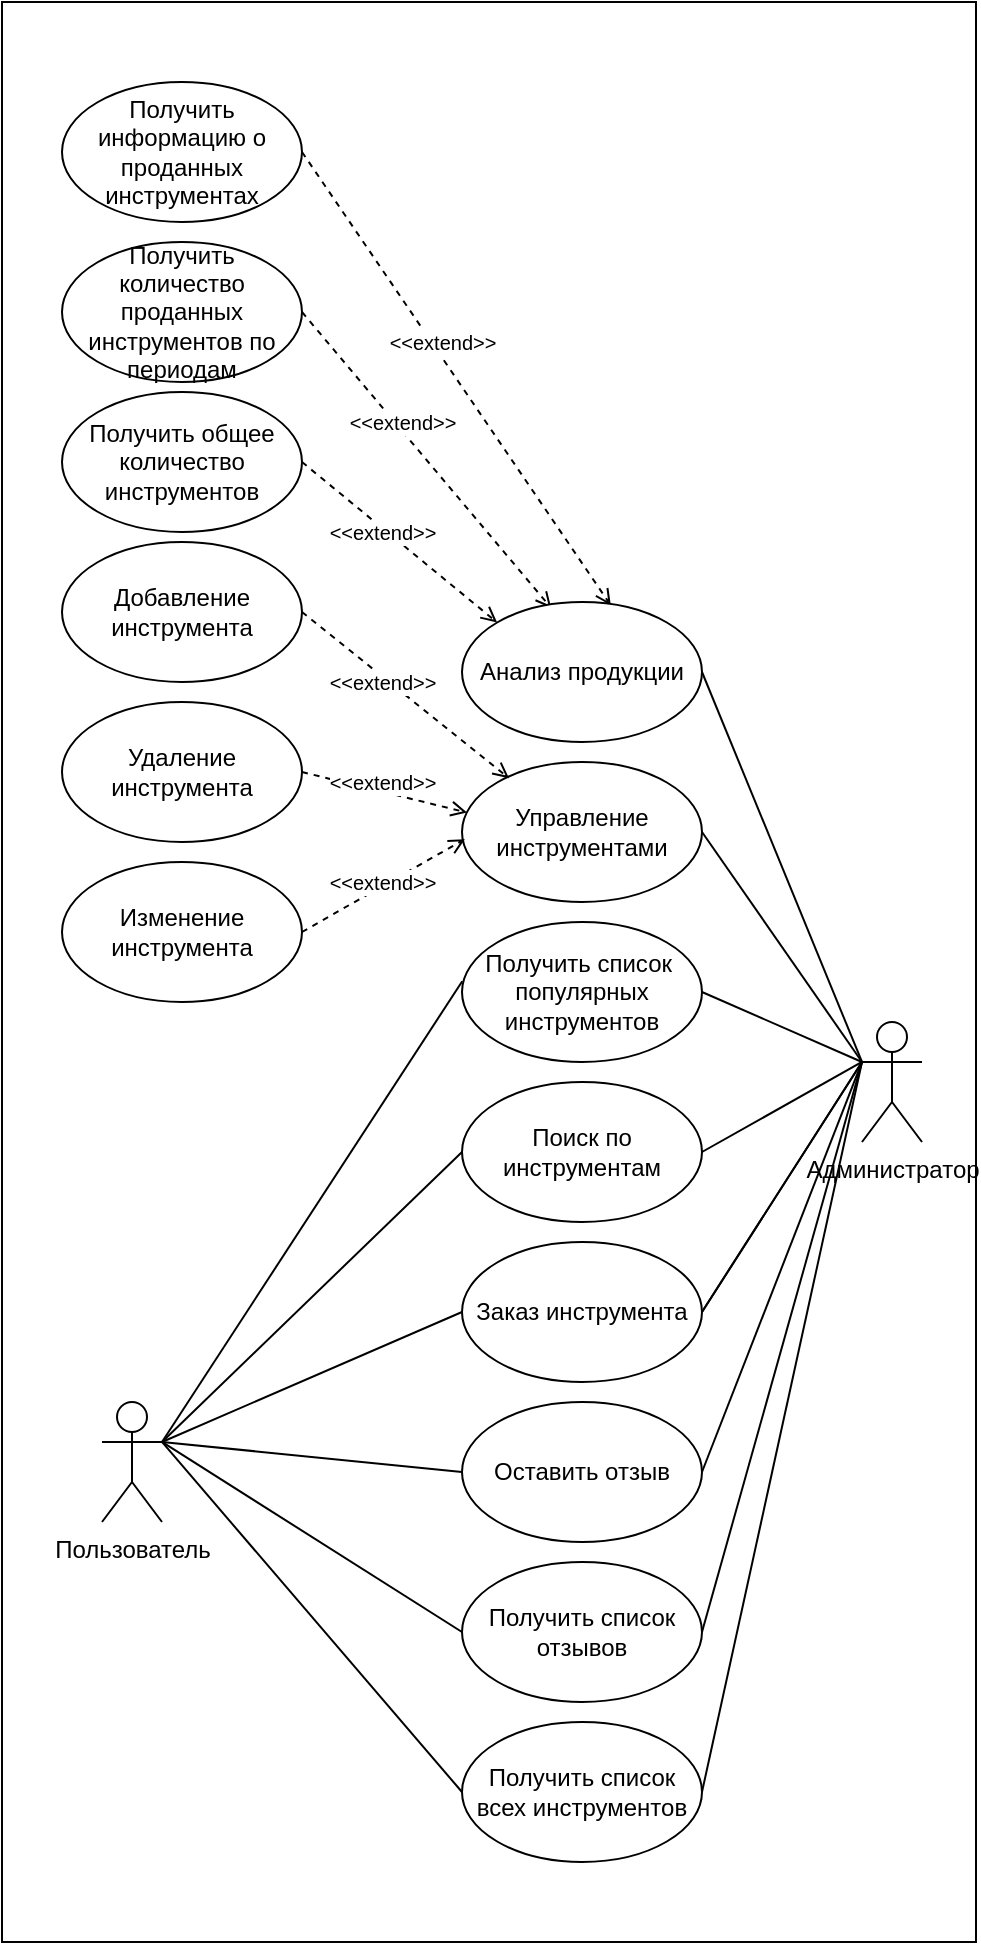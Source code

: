 <mxfile version="22.1.11" type="device">
  <diagram name="Страница — 1" id="e9hyXT8rFTvauHconSTB">
    <mxGraphModel dx="1062" dy="565" grid="1" gridSize="10" guides="1" tooltips="1" connect="1" arrows="1" fold="1" page="1" pageScale="1" pageWidth="827" pageHeight="1169" math="0" shadow="0">
      <root>
        <mxCell id="0" />
        <mxCell id="1" parent="0" />
        <mxCell id="k0ivjKYtKrGk9RfD2plQ-2" value="" style="rounded=0;whiteSpace=wrap;html=1;" vertex="1" parent="1">
          <mxGeometry x="130" y="80" width="487" height="970" as="geometry" />
        </mxCell>
        <mxCell id="k0ivjKYtKrGk9RfD2plQ-75" style="edgeStyle=none;shape=connector;rounded=0;orthogonalLoop=1;jettySize=auto;html=1;exitX=1;exitY=0.333;exitDx=0;exitDy=0;exitPerimeter=0;entryX=0;entryY=0.5;entryDx=0;entryDy=0;labelBackgroundColor=default;strokeColor=default;align=center;verticalAlign=middle;fontFamily=Helvetica;fontSize=11;fontColor=default;endArrow=none;endFill=0;" edge="1" parent="1" source="k0ivjKYtKrGk9RfD2plQ-3" target="k0ivjKYtKrGk9RfD2plQ-6">
          <mxGeometry relative="1" as="geometry" />
        </mxCell>
        <mxCell id="k0ivjKYtKrGk9RfD2plQ-76" style="edgeStyle=none;shape=connector;rounded=0;orthogonalLoop=1;jettySize=auto;html=1;exitX=1;exitY=0.333;exitDx=0;exitDy=0;exitPerimeter=0;entryX=0;entryY=0.5;entryDx=0;entryDy=0;labelBackgroundColor=default;strokeColor=default;align=center;verticalAlign=middle;fontFamily=Helvetica;fontSize=11;fontColor=default;endArrow=none;endFill=0;" edge="1" parent="1" source="k0ivjKYtKrGk9RfD2plQ-3" target="k0ivjKYtKrGk9RfD2plQ-38">
          <mxGeometry relative="1" as="geometry" />
        </mxCell>
        <mxCell id="k0ivjKYtKrGk9RfD2plQ-77" style="edgeStyle=none;shape=connector;rounded=0;orthogonalLoop=1;jettySize=auto;html=1;exitX=1;exitY=0.333;exitDx=0;exitDy=0;exitPerimeter=0;entryX=0;entryY=0.5;entryDx=0;entryDy=0;labelBackgroundColor=default;strokeColor=default;align=center;verticalAlign=middle;fontFamily=Helvetica;fontSize=11;fontColor=default;endArrow=none;endFill=0;" edge="1" parent="1" source="k0ivjKYtKrGk9RfD2plQ-3" target="k0ivjKYtKrGk9RfD2plQ-63">
          <mxGeometry relative="1" as="geometry" />
        </mxCell>
        <mxCell id="k0ivjKYtKrGk9RfD2plQ-78" style="edgeStyle=none;shape=connector;rounded=0;orthogonalLoop=1;jettySize=auto;html=1;exitX=1;exitY=0.333;exitDx=0;exitDy=0;exitPerimeter=0;entryX=0;entryY=0.5;entryDx=0;entryDy=0;labelBackgroundColor=default;strokeColor=default;align=center;verticalAlign=middle;fontFamily=Helvetica;fontSize=11;fontColor=default;endArrow=none;endFill=0;" edge="1" parent="1" source="k0ivjKYtKrGk9RfD2plQ-3" target="k0ivjKYtKrGk9RfD2plQ-64">
          <mxGeometry relative="1" as="geometry" />
        </mxCell>
        <mxCell id="k0ivjKYtKrGk9RfD2plQ-79" style="edgeStyle=none;shape=connector;rounded=0;orthogonalLoop=1;jettySize=auto;html=1;exitX=1;exitY=0.333;exitDx=0;exitDy=0;exitPerimeter=0;entryX=0;entryY=0.5;entryDx=0;entryDy=0;labelBackgroundColor=default;strokeColor=default;align=center;verticalAlign=middle;fontFamily=Helvetica;fontSize=11;fontColor=default;endArrow=none;endFill=0;" edge="1" parent="1" source="k0ivjKYtKrGk9RfD2plQ-3" target="k0ivjKYtKrGk9RfD2plQ-43">
          <mxGeometry relative="1" as="geometry" />
        </mxCell>
        <mxCell id="k0ivjKYtKrGk9RfD2plQ-3" value="Пользователь" style="shape=umlActor;verticalLabelPosition=bottom;verticalAlign=top;html=1;outlineConnect=0;" vertex="1" parent="1">
          <mxGeometry x="180" y="780" width="30" height="60" as="geometry" />
        </mxCell>
        <mxCell id="k0ivjKYtKrGk9RfD2plQ-27" style="edgeStyle=none;shape=connector;rounded=0;orthogonalLoop=1;jettySize=auto;html=1;exitX=0;exitY=0.333;exitDx=0;exitDy=0;exitPerimeter=0;entryX=1;entryY=0.5;entryDx=0;entryDy=0;labelBackgroundColor=default;strokeColor=default;align=center;verticalAlign=middle;fontFamily=Helvetica;fontSize=11;fontColor=default;endArrow=none;endFill=0;" edge="1" parent="1" source="k0ivjKYtKrGk9RfD2plQ-4" target="k0ivjKYtKrGk9RfD2plQ-9">
          <mxGeometry relative="1" as="geometry" />
        </mxCell>
        <mxCell id="k0ivjKYtKrGk9RfD2plQ-4" value="Администратор" style="shape=umlActor;verticalLabelPosition=bottom;verticalAlign=top;html=1;outlineConnect=0;" vertex="1" parent="1">
          <mxGeometry x="560" y="590" width="30" height="60" as="geometry" />
        </mxCell>
        <mxCell id="k0ivjKYtKrGk9RfD2plQ-61" style="edgeStyle=none;shape=connector;rounded=0;orthogonalLoop=1;jettySize=auto;html=1;exitX=1;exitY=0.5;exitDx=0;exitDy=0;labelBackgroundColor=default;strokeColor=default;align=center;verticalAlign=middle;fontFamily=Helvetica;fontSize=11;fontColor=default;endArrow=none;endFill=0;entryX=0;entryY=0.333;entryDx=0;entryDy=0;entryPerimeter=0;" edge="1" parent="1" source="k0ivjKYtKrGk9RfD2plQ-6" target="k0ivjKYtKrGk9RfD2plQ-4">
          <mxGeometry relative="1" as="geometry">
            <mxPoint x="550" y="570" as="targetPoint" />
          </mxGeometry>
        </mxCell>
        <mxCell id="k0ivjKYtKrGk9RfD2plQ-6" value="Поиск по инструментам" style="ellipse;whiteSpace=wrap;html=1;" vertex="1" parent="1">
          <mxGeometry x="360" y="620" width="120" height="70" as="geometry" />
        </mxCell>
        <mxCell id="k0ivjKYtKrGk9RfD2plQ-62" style="edgeStyle=none;shape=connector;rounded=0;orthogonalLoop=1;jettySize=auto;html=1;exitX=1;exitY=0.5;exitDx=0;exitDy=0;labelBackgroundColor=default;strokeColor=default;align=center;verticalAlign=middle;fontFamily=Helvetica;fontSize=11;fontColor=default;endArrow=none;endFill=0;entryX=0;entryY=0.333;entryDx=0;entryDy=0;entryPerimeter=0;" edge="1" parent="1" source="k0ivjKYtKrGk9RfD2plQ-38" target="k0ivjKYtKrGk9RfD2plQ-4">
          <mxGeometry relative="1" as="geometry">
            <mxPoint x="550" y="570" as="targetPoint" />
          </mxGeometry>
        </mxCell>
        <mxCell id="k0ivjKYtKrGk9RfD2plQ-41" style="edgeStyle=none;shape=connector;rounded=0;orthogonalLoop=1;jettySize=auto;html=1;exitX=1;exitY=0.5;exitDx=0;exitDy=0;entryX=0;entryY=0.333;entryDx=0;entryDy=0;entryPerimeter=0;labelBackgroundColor=default;strokeColor=default;align=center;verticalAlign=middle;fontFamily=Helvetica;fontSize=11;fontColor=default;endArrow=none;endFill=0;" edge="1" parent="1" source="k0ivjKYtKrGk9RfD2plQ-40" target="k0ivjKYtKrGk9RfD2plQ-4">
          <mxGeometry relative="1" as="geometry" />
        </mxCell>
        <mxCell id="k0ivjKYtKrGk9RfD2plQ-58" style="edgeStyle=none;shape=connector;rounded=0;orthogonalLoop=1;jettySize=auto;html=1;exitX=1;exitY=0.5;exitDx=0;exitDy=0;labelBackgroundColor=default;strokeColor=default;align=center;verticalAlign=middle;fontFamily=Helvetica;fontSize=11;fontColor=default;endArrow=none;endFill=0;entryX=0;entryY=0.333;entryDx=0;entryDy=0;entryPerimeter=0;" edge="1" parent="1" source="k0ivjKYtKrGk9RfD2plQ-42" target="k0ivjKYtKrGk9RfD2plQ-4">
          <mxGeometry relative="1" as="geometry">
            <mxPoint x="550" y="570" as="targetPoint" />
          </mxGeometry>
        </mxCell>
        <mxCell id="k0ivjKYtKrGk9RfD2plQ-42" value="Получить список&amp;nbsp; популярных инструментов" style="ellipse;whiteSpace=wrap;html=1;" vertex="1" parent="1">
          <mxGeometry x="360" y="540" width="120" height="70" as="geometry" />
        </mxCell>
        <mxCell id="k0ivjKYtKrGk9RfD2plQ-43" value="Получить список всех инструментов" style="ellipse;whiteSpace=wrap;html=1;" vertex="1" parent="1">
          <mxGeometry x="360" y="940" width="120" height="70" as="geometry" />
        </mxCell>
        <mxCell id="k0ivjKYtKrGk9RfD2plQ-50" style="edgeStyle=none;shape=connector;rounded=0;orthogonalLoop=1;jettySize=auto;html=1;exitX=1;exitY=0.5;exitDx=0;exitDy=0;entryX=0.372;entryY=0.044;entryDx=0;entryDy=0;dashed=1;labelBackgroundColor=default;strokeColor=default;align=center;verticalAlign=middle;fontFamily=Helvetica;fontSize=11;fontColor=default;endArrow=open;endFill=0;entryPerimeter=0;" edge="1" parent="1" source="k0ivjKYtKrGk9RfD2plQ-46" target="k0ivjKYtKrGk9RfD2plQ-40">
          <mxGeometry relative="1" as="geometry" />
        </mxCell>
        <mxCell id="k0ivjKYtKrGk9RfD2plQ-46" value="Получить количество проданных инструментов по периодам" style="ellipse;whiteSpace=wrap;html=1;" vertex="1" parent="1">
          <mxGeometry x="160" y="200" width="120" height="70" as="geometry" />
        </mxCell>
        <mxCell id="k0ivjKYtKrGk9RfD2plQ-49" style="edgeStyle=none;shape=connector;rounded=0;orthogonalLoop=1;jettySize=auto;html=1;exitX=1;exitY=0.5;exitDx=0;exitDy=0;entryX=0;entryY=0;entryDx=0;entryDy=0;dashed=1;labelBackgroundColor=default;strokeColor=default;align=center;verticalAlign=middle;fontFamily=Helvetica;fontSize=11;fontColor=default;endArrow=open;endFill=0;" edge="1" parent="1" source="k0ivjKYtKrGk9RfD2plQ-48" target="k0ivjKYtKrGk9RfD2plQ-40">
          <mxGeometry relative="1" as="geometry" />
        </mxCell>
        <mxCell id="k0ivjKYtKrGk9RfD2plQ-48" value="Получить общее количество инструментов" style="ellipse;whiteSpace=wrap;html=1;" vertex="1" parent="1">
          <mxGeometry x="160" y="275" width="120" height="70" as="geometry" />
        </mxCell>
        <mxCell id="k0ivjKYtKrGk9RfD2plQ-51" value="&lt;font style=&quot;font-size: 10px;&quot;&gt;&amp;lt;&amp;lt;extend&amp;gt;&amp;gt;&lt;/font&gt;" style="edgeLabel;html=1;align=center;verticalAlign=middle;resizable=0;points=[];fontSize=11;fontFamily=Helvetica;fontColor=default;" vertex="1" connectable="0" parent="1">
          <mxGeometry x="319.999" y="344.996" as="geometry" />
        </mxCell>
        <mxCell id="k0ivjKYtKrGk9RfD2plQ-56" style="edgeStyle=none;shape=connector;rounded=0;orthogonalLoop=1;jettySize=auto;html=1;exitX=1;exitY=0.5;exitDx=0;exitDy=0;dashed=1;labelBackgroundColor=default;strokeColor=default;align=center;verticalAlign=middle;fontFamily=Helvetica;fontSize=11;fontColor=default;endArrow=open;endFill=0;entryX=0.62;entryY=0.024;entryDx=0;entryDy=0;entryPerimeter=0;" edge="1" parent="1" source="k0ivjKYtKrGk9RfD2plQ-54" target="k0ivjKYtKrGk9RfD2plQ-40">
          <mxGeometry relative="1" as="geometry">
            <mxPoint x="430" y="320" as="targetPoint" />
          </mxGeometry>
        </mxCell>
        <mxCell id="k0ivjKYtKrGk9RfD2plQ-54" value="Получить информацию о проданных инструментах" style="ellipse;whiteSpace=wrap;html=1;" vertex="1" parent="1">
          <mxGeometry x="160" y="120" width="120" height="70" as="geometry" />
        </mxCell>
        <mxCell id="k0ivjKYtKrGk9RfD2plQ-8" value="Добавление инструмента" style="ellipse;whiteSpace=wrap;html=1;" vertex="1" parent="1">
          <mxGeometry x="160" y="350" width="120" height="70" as="geometry" />
        </mxCell>
        <mxCell id="k0ivjKYtKrGk9RfD2plQ-9" value="Управление инструментами" style="ellipse;whiteSpace=wrap;html=1;" vertex="1" parent="1">
          <mxGeometry x="360" y="460" width="120" height="70" as="geometry" />
        </mxCell>
        <mxCell id="k0ivjKYtKrGk9RfD2plQ-18" style="edgeStyle=none;shape=connector;rounded=0;orthogonalLoop=1;jettySize=auto;html=1;exitX=1;exitY=0.5;exitDx=0;exitDy=0;entryX=0.021;entryY=0.361;entryDx=0;entryDy=0;dashed=1;labelBackgroundColor=default;strokeColor=default;align=center;verticalAlign=middle;fontFamily=Helvetica;fontSize=11;fontColor=default;endArrow=open;endFill=0;entryPerimeter=0;" edge="1" parent="1" source="k0ivjKYtKrGk9RfD2plQ-12" target="k0ivjKYtKrGk9RfD2plQ-9">
          <mxGeometry relative="1" as="geometry" />
        </mxCell>
        <mxCell id="k0ivjKYtKrGk9RfD2plQ-12" value="Удаление инструмента" style="ellipse;whiteSpace=wrap;html=1;" vertex="1" parent="1">
          <mxGeometry x="160" y="430" width="120" height="70" as="geometry" />
        </mxCell>
        <mxCell id="k0ivjKYtKrGk9RfD2plQ-13" value="Изменение инструмента" style="ellipse;whiteSpace=wrap;html=1;" vertex="1" parent="1">
          <mxGeometry x="160" y="510" width="120" height="70" as="geometry" />
        </mxCell>
        <mxCell id="k0ivjKYtKrGk9RfD2plQ-16" style="rounded=0;orthogonalLoop=1;jettySize=auto;html=1;exitX=1;exitY=0.5;exitDx=0;exitDy=0;dashed=1;endArrow=open;endFill=0;entryX=0.196;entryY=0.116;entryDx=0;entryDy=0;entryPerimeter=0;" edge="1" parent="1" source="k0ivjKYtKrGk9RfD2plQ-8" target="k0ivjKYtKrGk9RfD2plQ-9">
          <mxGeometry relative="1" as="geometry">
            <mxPoint x="370" y="430" as="targetPoint" />
          </mxGeometry>
        </mxCell>
        <mxCell id="k0ivjKYtKrGk9RfD2plQ-19" style="edgeStyle=none;shape=connector;rounded=0;orthogonalLoop=1;jettySize=auto;html=1;exitX=1;exitY=0.5;exitDx=0;exitDy=0;dashed=1;labelBackgroundColor=default;strokeColor=default;align=center;verticalAlign=middle;fontFamily=Helvetica;fontSize=11;fontColor=default;endArrow=open;endFill=0;entryX=0.012;entryY=0.551;entryDx=0;entryDy=0;entryPerimeter=0;" edge="1" parent="1" source="k0ivjKYtKrGk9RfD2plQ-13" target="k0ivjKYtKrGk9RfD2plQ-9">
          <mxGeometry relative="1" as="geometry">
            <mxPoint x="360" y="510" as="targetPoint" />
          </mxGeometry>
        </mxCell>
        <mxCell id="k0ivjKYtKrGk9RfD2plQ-40" value="Анализ продукции" style="ellipse;whiteSpace=wrap;html=1;" vertex="1" parent="1">
          <mxGeometry x="360" y="380" width="120" height="70" as="geometry" />
        </mxCell>
        <mxCell id="k0ivjKYtKrGk9RfD2plQ-65" style="edgeStyle=none;shape=connector;rounded=0;orthogonalLoop=1;jettySize=auto;html=1;exitX=1;exitY=0.5;exitDx=0;exitDy=0;labelBackgroundColor=default;strokeColor=default;align=center;verticalAlign=middle;fontFamily=Helvetica;fontSize=11;fontColor=default;endArrow=none;endFill=0;entryX=0;entryY=0.333;entryDx=0;entryDy=0;entryPerimeter=0;" edge="1" parent="1" source="k0ivjKYtKrGk9RfD2plQ-63" target="k0ivjKYtKrGk9RfD2plQ-4">
          <mxGeometry relative="1" as="geometry">
            <mxPoint x="550" y="570" as="targetPoint" />
          </mxGeometry>
        </mxCell>
        <mxCell id="k0ivjKYtKrGk9RfD2plQ-63" value="Оставить отзыв" style="ellipse;whiteSpace=wrap;html=1;" vertex="1" parent="1">
          <mxGeometry x="360" y="780" width="120" height="70" as="geometry" />
        </mxCell>
        <mxCell id="k0ivjKYtKrGk9RfD2plQ-66" style="edgeStyle=none;shape=connector;rounded=0;orthogonalLoop=1;jettySize=auto;html=1;exitX=1;exitY=0.5;exitDx=0;exitDy=0;labelBackgroundColor=default;strokeColor=default;align=center;verticalAlign=middle;fontFamily=Helvetica;fontSize=11;fontColor=default;endArrow=none;endFill=0;entryX=0;entryY=0.333;entryDx=0;entryDy=0;entryPerimeter=0;" edge="1" parent="1" source="k0ivjKYtKrGk9RfD2plQ-38" target="k0ivjKYtKrGk9RfD2plQ-4">
          <mxGeometry relative="1" as="geometry">
            <mxPoint x="570" y="610" as="targetPoint" />
          </mxGeometry>
        </mxCell>
        <mxCell id="k0ivjKYtKrGk9RfD2plQ-64" value="Получить список отзывов" style="ellipse;whiteSpace=wrap;html=1;" vertex="1" parent="1">
          <mxGeometry x="360" y="860" width="120" height="70" as="geometry" />
        </mxCell>
        <mxCell id="k0ivjKYtKrGk9RfD2plQ-67" value="" style="edgeStyle=none;shape=connector;rounded=0;orthogonalLoop=1;jettySize=auto;html=1;exitX=1;exitY=0.5;exitDx=0;exitDy=0;labelBackgroundColor=default;strokeColor=default;align=center;verticalAlign=middle;fontFamily=Helvetica;fontSize=11;fontColor=default;endArrow=none;endFill=0;entryX=0;entryY=0.333;entryDx=0;entryDy=0;entryPerimeter=0;" edge="1" parent="1" source="k0ivjKYtKrGk9RfD2plQ-64" target="k0ivjKYtKrGk9RfD2plQ-4">
          <mxGeometry relative="1" as="geometry">
            <mxPoint x="550" y="570" as="targetPoint" />
            <mxPoint x="310" y="925" as="sourcePoint" />
          </mxGeometry>
        </mxCell>
        <mxCell id="k0ivjKYtKrGk9RfD2plQ-38" value="Заказ инструмента" style="ellipse;whiteSpace=wrap;html=1;" vertex="1" parent="1">
          <mxGeometry x="360" y="700" width="120" height="70" as="geometry" />
        </mxCell>
        <mxCell id="k0ivjKYtKrGk9RfD2plQ-70" style="edgeStyle=none;shape=connector;rounded=0;orthogonalLoop=1;jettySize=auto;html=1;exitX=1;exitY=0.5;exitDx=0;exitDy=0;entryX=0;entryY=0.333;entryDx=0;entryDy=0;entryPerimeter=0;labelBackgroundColor=default;strokeColor=default;align=center;verticalAlign=middle;fontFamily=Helvetica;fontSize=11;fontColor=default;endArrow=none;endFill=0;" edge="1" parent="1" source="k0ivjKYtKrGk9RfD2plQ-43" target="k0ivjKYtKrGk9RfD2plQ-4">
          <mxGeometry relative="1" as="geometry" />
        </mxCell>
        <mxCell id="k0ivjKYtKrGk9RfD2plQ-74" style="edgeStyle=none;shape=connector;rounded=0;orthogonalLoop=1;jettySize=auto;html=1;exitX=1;exitY=0.333;exitDx=0;exitDy=0;exitPerimeter=0;entryX=0.001;entryY=0.423;entryDx=0;entryDy=0;entryPerimeter=0;labelBackgroundColor=default;strokeColor=default;align=center;verticalAlign=middle;fontFamily=Helvetica;fontSize=11;fontColor=default;endArrow=none;endFill=0;" edge="1" parent="1" source="k0ivjKYtKrGk9RfD2plQ-3" target="k0ivjKYtKrGk9RfD2plQ-42">
          <mxGeometry relative="1" as="geometry" />
        </mxCell>
        <mxCell id="k0ivjKYtKrGk9RfD2plQ-83" value="&lt;font style=&quot;font-size: 10px;&quot;&gt;&amp;lt;&amp;lt;extend&amp;gt;&amp;gt;&lt;/font&gt;" style="edgeLabel;html=1;align=center;verticalAlign=middle;resizable=0;points=[];fontSize=11;fontFamily=Helvetica;fontColor=default;" vertex="1" connectable="0" parent="1">
          <mxGeometry x="319.999" y="419.996" as="geometry" />
        </mxCell>
        <mxCell id="k0ivjKYtKrGk9RfD2plQ-84" value="&lt;font style=&quot;font-size: 10px;&quot;&gt;&amp;lt;&amp;lt;extend&amp;gt;&amp;gt;&lt;/font&gt;" style="edgeLabel;html=1;align=center;verticalAlign=middle;resizable=0;points=[];fontSize=11;fontFamily=Helvetica;fontColor=default;" vertex="1" connectable="0" parent="1">
          <mxGeometry x="319.999" y="469.996" as="geometry" />
        </mxCell>
        <mxCell id="k0ivjKYtKrGk9RfD2plQ-85" value="&lt;font style=&quot;font-size: 10px;&quot;&gt;&amp;lt;&amp;lt;extend&amp;gt;&amp;gt;&lt;/font&gt;" style="edgeLabel;html=1;align=center;verticalAlign=middle;resizable=0;points=[];fontSize=11;fontFamily=Helvetica;fontColor=default;" vertex="1" connectable="0" parent="1">
          <mxGeometry x="329.999" y="289.996" as="geometry" />
        </mxCell>
        <mxCell id="k0ivjKYtKrGk9RfD2plQ-86" value="&lt;font style=&quot;font-size: 10px;&quot;&gt;&amp;lt;&amp;lt;extend&amp;gt;&amp;gt;&lt;/font&gt;" style="edgeLabel;html=1;align=center;verticalAlign=middle;resizable=0;points=[];fontSize=11;fontFamily=Helvetica;fontColor=default;" vertex="1" connectable="0" parent="1">
          <mxGeometry x="349.999" y="249.996" as="geometry" />
        </mxCell>
        <mxCell id="k0ivjKYtKrGk9RfD2plQ-87" value="&lt;font style=&quot;font-size: 10px;&quot;&gt;&amp;lt;&amp;lt;extend&amp;gt;&amp;gt;&lt;/font&gt;" style="edgeLabel;html=1;align=center;verticalAlign=middle;resizable=0;points=[];fontSize=11;fontFamily=Helvetica;fontColor=default;" vertex="1" connectable="0" parent="1">
          <mxGeometry x="319.999" y="519.996" as="geometry" />
        </mxCell>
      </root>
    </mxGraphModel>
  </diagram>
</mxfile>
